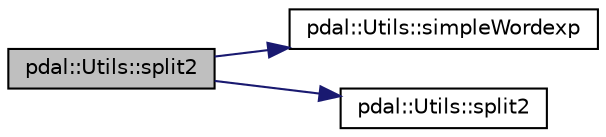 digraph "pdal::Utils::split2"
{
  edge [fontname="Helvetica",fontsize="10",labelfontname="Helvetica",labelfontsize="10"];
  node [fontname="Helvetica",fontsize="10",shape=record];
  rankdir="LR";
  Node1 [label="pdal::Utils::split2",height=0.2,width=0.4,color="black", fillcolor="grey75", style="filled", fontcolor="black"];
  Node1 -> Node2 [color="midnightblue",fontsize="10",style="solid",fontname="Helvetica"];
  Node2 [label="pdal::Utils::simpleWordexp",height=0.2,width=0.4,color="black", fillcolor="white", style="filled",URL="$namespacepdal_1_1Utils.html#a74d40e04048d5dda899a7516d28c1a2f"];
  Node1 -> Node3 [color="midnightblue",fontsize="10",style="solid",fontname="Helvetica"];
  Node3 [label="pdal::Utils::split2",height=0.2,width=0.4,color="black", fillcolor="white", style="filled",URL="$namespacepdal_1_1Utils.html#a6ae33c6d7b4eb4bcae6ec17fb8cc04fc"];
}
